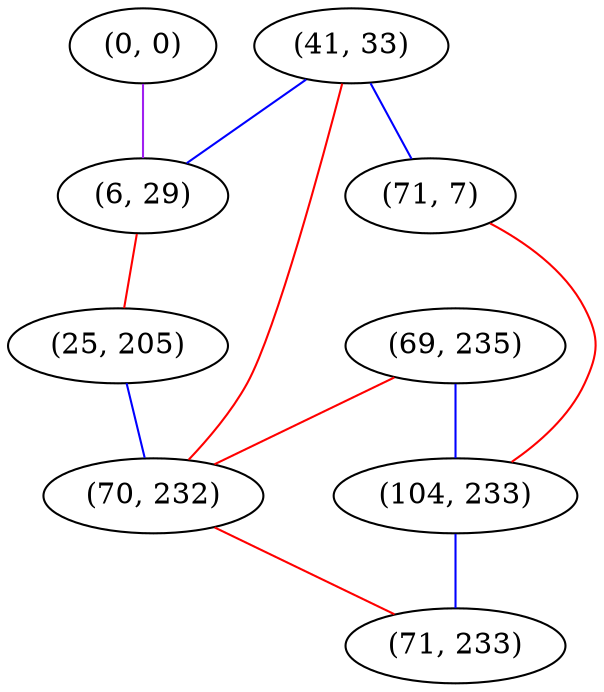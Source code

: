 graph "" {
"(0, 0)";
"(41, 33)";
"(6, 29)";
"(69, 235)";
"(71, 7)";
"(104, 233)";
"(25, 205)";
"(70, 232)";
"(71, 233)";
"(0, 0)" -- "(6, 29)"  [color=purple, key=0, weight=4];
"(41, 33)" -- "(70, 232)"  [color=red, key=0, weight=1];
"(41, 33)" -- "(6, 29)"  [color=blue, key=0, weight=3];
"(41, 33)" -- "(71, 7)"  [color=blue, key=0, weight=3];
"(6, 29)" -- "(25, 205)"  [color=red, key=0, weight=1];
"(69, 235)" -- "(104, 233)"  [color=blue, key=0, weight=3];
"(69, 235)" -- "(70, 232)"  [color=red, key=0, weight=1];
"(71, 7)" -- "(104, 233)"  [color=red, key=0, weight=1];
"(104, 233)" -- "(71, 233)"  [color=blue, key=0, weight=3];
"(25, 205)" -- "(70, 232)"  [color=blue, key=0, weight=3];
"(70, 232)" -- "(71, 233)"  [color=red, key=0, weight=1];
}
